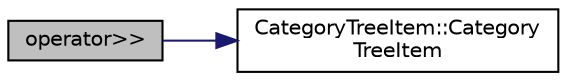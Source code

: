 digraph "operator&gt;&gt;"
{
  edge [fontname="Helvetica",fontsize="10",labelfontname="Helvetica",labelfontsize="10"];
  node [fontname="Helvetica",fontsize="10",shape=record];
  rankdir="LR";
  Node6 [label="operator\>\>",height=0.2,width=0.4,color="black", fillcolor="grey75", style="filled", fontcolor="black"];
  Node6 -> Node7 [color="midnightblue",fontsize="10",style="solid",fontname="Helvetica"];
  Node7 [label="CategoryTreeItem::Category\lTreeItem",height=0.2,width=0.4,color="black", fillcolor="white", style="filled",URL="$class_category_tree_item.html#a502ee33d8351adecd6b2837056fd0e5b",tooltip="Constructs a CategoryTreeItem. "];
}
